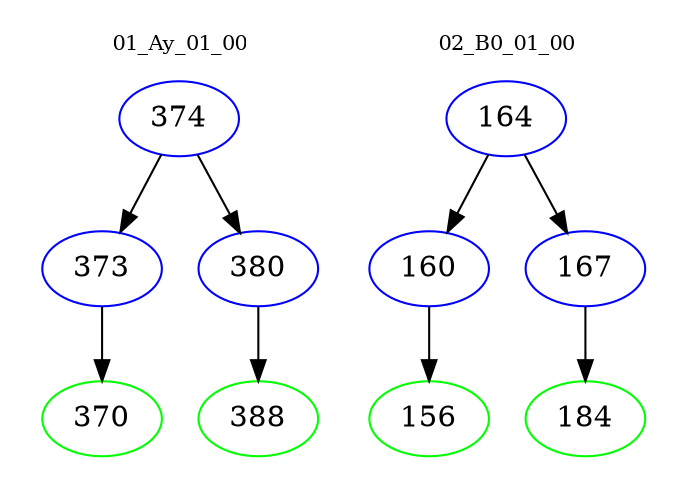digraph{
subgraph cluster_0 {
color = white
label = "01_Ay_01_00";
fontsize=10;
T0_374 [label="374", color="blue"]
T0_374 -> T0_373 [color="black"]
T0_373 [label="373", color="blue"]
T0_373 -> T0_370 [color="black"]
T0_370 [label="370", color="green"]
T0_374 -> T0_380 [color="black"]
T0_380 [label="380", color="blue"]
T0_380 -> T0_388 [color="black"]
T0_388 [label="388", color="green"]
}
subgraph cluster_1 {
color = white
label = "02_B0_01_00";
fontsize=10;
T1_164 [label="164", color="blue"]
T1_164 -> T1_160 [color="black"]
T1_160 [label="160", color="blue"]
T1_160 -> T1_156 [color="black"]
T1_156 [label="156", color="green"]
T1_164 -> T1_167 [color="black"]
T1_167 [label="167", color="blue"]
T1_167 -> T1_184 [color="black"]
T1_184 [label="184", color="green"]
}
}
